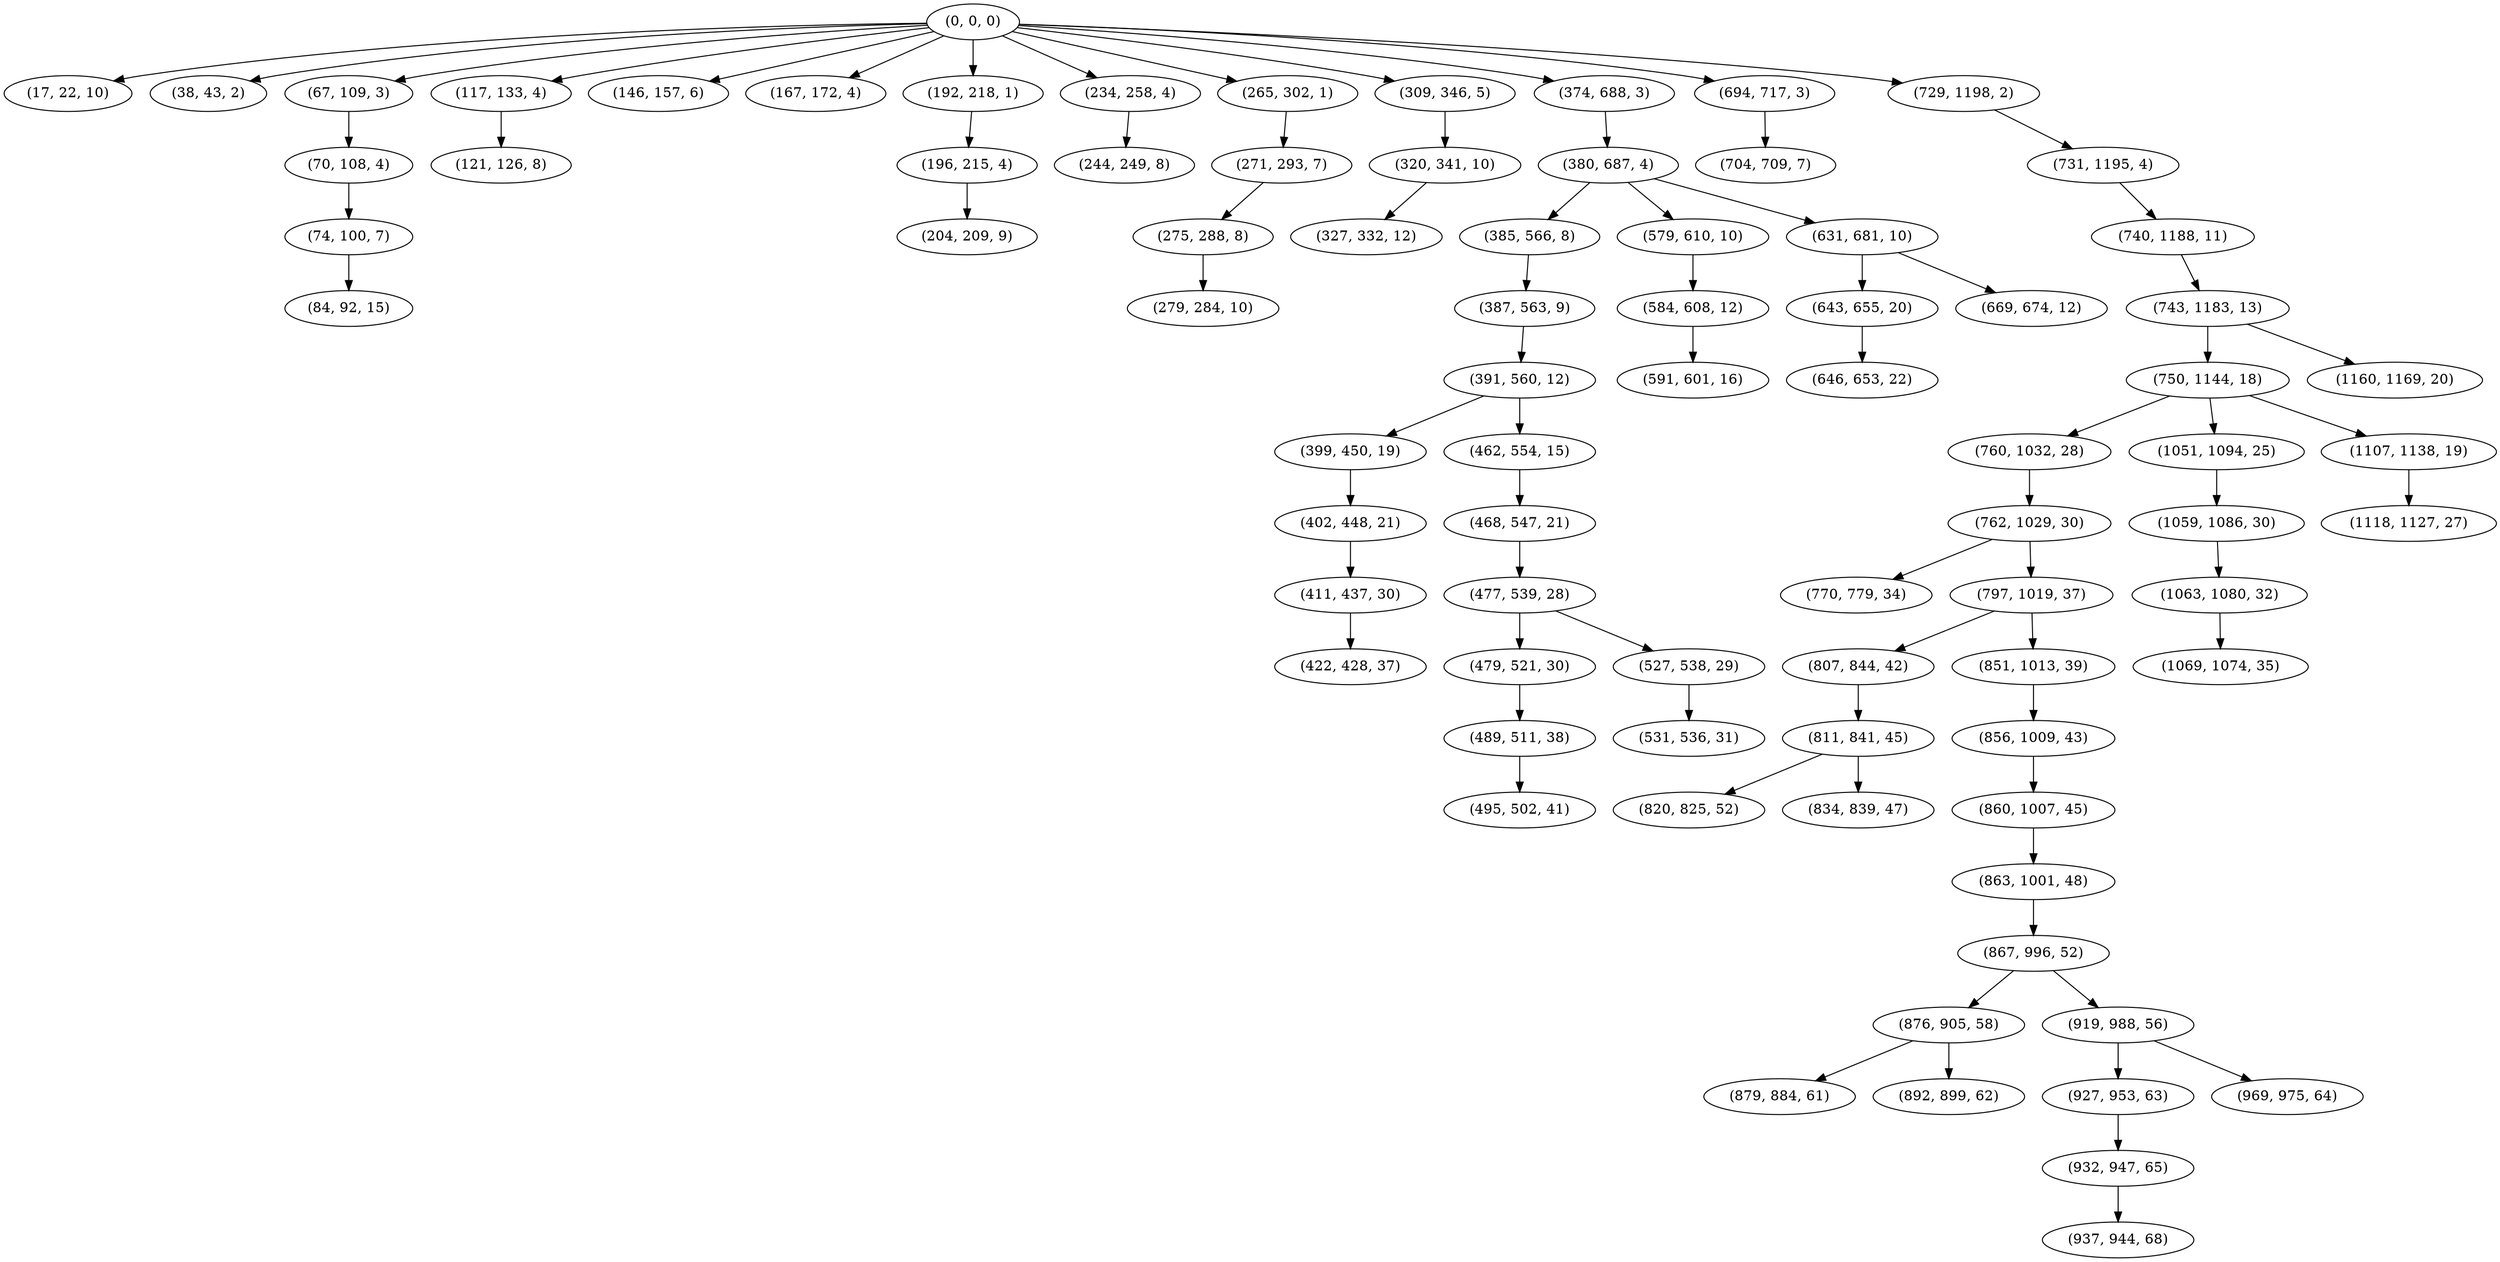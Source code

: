digraph tree {
    "(0, 0, 0)";
    "(17, 22, 10)";
    "(38, 43, 2)";
    "(67, 109, 3)";
    "(70, 108, 4)";
    "(74, 100, 7)";
    "(84, 92, 15)";
    "(117, 133, 4)";
    "(121, 126, 8)";
    "(146, 157, 6)";
    "(167, 172, 4)";
    "(192, 218, 1)";
    "(196, 215, 4)";
    "(204, 209, 9)";
    "(234, 258, 4)";
    "(244, 249, 8)";
    "(265, 302, 1)";
    "(271, 293, 7)";
    "(275, 288, 8)";
    "(279, 284, 10)";
    "(309, 346, 5)";
    "(320, 341, 10)";
    "(327, 332, 12)";
    "(374, 688, 3)";
    "(380, 687, 4)";
    "(385, 566, 8)";
    "(387, 563, 9)";
    "(391, 560, 12)";
    "(399, 450, 19)";
    "(402, 448, 21)";
    "(411, 437, 30)";
    "(422, 428, 37)";
    "(462, 554, 15)";
    "(468, 547, 21)";
    "(477, 539, 28)";
    "(479, 521, 30)";
    "(489, 511, 38)";
    "(495, 502, 41)";
    "(527, 538, 29)";
    "(531, 536, 31)";
    "(579, 610, 10)";
    "(584, 608, 12)";
    "(591, 601, 16)";
    "(631, 681, 10)";
    "(643, 655, 20)";
    "(646, 653, 22)";
    "(669, 674, 12)";
    "(694, 717, 3)";
    "(704, 709, 7)";
    "(729, 1198, 2)";
    "(731, 1195, 4)";
    "(740, 1188, 11)";
    "(743, 1183, 13)";
    "(750, 1144, 18)";
    "(760, 1032, 28)";
    "(762, 1029, 30)";
    "(770, 779, 34)";
    "(797, 1019, 37)";
    "(807, 844, 42)";
    "(811, 841, 45)";
    "(820, 825, 52)";
    "(834, 839, 47)";
    "(851, 1013, 39)";
    "(856, 1009, 43)";
    "(860, 1007, 45)";
    "(863, 1001, 48)";
    "(867, 996, 52)";
    "(876, 905, 58)";
    "(879, 884, 61)";
    "(892, 899, 62)";
    "(919, 988, 56)";
    "(927, 953, 63)";
    "(932, 947, 65)";
    "(937, 944, 68)";
    "(969, 975, 64)";
    "(1051, 1094, 25)";
    "(1059, 1086, 30)";
    "(1063, 1080, 32)";
    "(1069, 1074, 35)";
    "(1107, 1138, 19)";
    "(1118, 1127, 27)";
    "(1160, 1169, 20)";
    "(0, 0, 0)" -> "(17, 22, 10)";
    "(0, 0, 0)" -> "(38, 43, 2)";
    "(0, 0, 0)" -> "(67, 109, 3)";
    "(0, 0, 0)" -> "(117, 133, 4)";
    "(0, 0, 0)" -> "(146, 157, 6)";
    "(0, 0, 0)" -> "(167, 172, 4)";
    "(0, 0, 0)" -> "(192, 218, 1)";
    "(0, 0, 0)" -> "(234, 258, 4)";
    "(0, 0, 0)" -> "(265, 302, 1)";
    "(0, 0, 0)" -> "(309, 346, 5)";
    "(0, 0, 0)" -> "(374, 688, 3)";
    "(0, 0, 0)" -> "(694, 717, 3)";
    "(0, 0, 0)" -> "(729, 1198, 2)";
    "(67, 109, 3)" -> "(70, 108, 4)";
    "(70, 108, 4)" -> "(74, 100, 7)";
    "(74, 100, 7)" -> "(84, 92, 15)";
    "(117, 133, 4)" -> "(121, 126, 8)";
    "(192, 218, 1)" -> "(196, 215, 4)";
    "(196, 215, 4)" -> "(204, 209, 9)";
    "(234, 258, 4)" -> "(244, 249, 8)";
    "(265, 302, 1)" -> "(271, 293, 7)";
    "(271, 293, 7)" -> "(275, 288, 8)";
    "(275, 288, 8)" -> "(279, 284, 10)";
    "(309, 346, 5)" -> "(320, 341, 10)";
    "(320, 341, 10)" -> "(327, 332, 12)";
    "(374, 688, 3)" -> "(380, 687, 4)";
    "(380, 687, 4)" -> "(385, 566, 8)";
    "(380, 687, 4)" -> "(579, 610, 10)";
    "(380, 687, 4)" -> "(631, 681, 10)";
    "(385, 566, 8)" -> "(387, 563, 9)";
    "(387, 563, 9)" -> "(391, 560, 12)";
    "(391, 560, 12)" -> "(399, 450, 19)";
    "(391, 560, 12)" -> "(462, 554, 15)";
    "(399, 450, 19)" -> "(402, 448, 21)";
    "(402, 448, 21)" -> "(411, 437, 30)";
    "(411, 437, 30)" -> "(422, 428, 37)";
    "(462, 554, 15)" -> "(468, 547, 21)";
    "(468, 547, 21)" -> "(477, 539, 28)";
    "(477, 539, 28)" -> "(479, 521, 30)";
    "(477, 539, 28)" -> "(527, 538, 29)";
    "(479, 521, 30)" -> "(489, 511, 38)";
    "(489, 511, 38)" -> "(495, 502, 41)";
    "(527, 538, 29)" -> "(531, 536, 31)";
    "(579, 610, 10)" -> "(584, 608, 12)";
    "(584, 608, 12)" -> "(591, 601, 16)";
    "(631, 681, 10)" -> "(643, 655, 20)";
    "(631, 681, 10)" -> "(669, 674, 12)";
    "(643, 655, 20)" -> "(646, 653, 22)";
    "(694, 717, 3)" -> "(704, 709, 7)";
    "(729, 1198, 2)" -> "(731, 1195, 4)";
    "(731, 1195, 4)" -> "(740, 1188, 11)";
    "(740, 1188, 11)" -> "(743, 1183, 13)";
    "(743, 1183, 13)" -> "(750, 1144, 18)";
    "(743, 1183, 13)" -> "(1160, 1169, 20)";
    "(750, 1144, 18)" -> "(760, 1032, 28)";
    "(750, 1144, 18)" -> "(1051, 1094, 25)";
    "(750, 1144, 18)" -> "(1107, 1138, 19)";
    "(760, 1032, 28)" -> "(762, 1029, 30)";
    "(762, 1029, 30)" -> "(770, 779, 34)";
    "(762, 1029, 30)" -> "(797, 1019, 37)";
    "(797, 1019, 37)" -> "(807, 844, 42)";
    "(797, 1019, 37)" -> "(851, 1013, 39)";
    "(807, 844, 42)" -> "(811, 841, 45)";
    "(811, 841, 45)" -> "(820, 825, 52)";
    "(811, 841, 45)" -> "(834, 839, 47)";
    "(851, 1013, 39)" -> "(856, 1009, 43)";
    "(856, 1009, 43)" -> "(860, 1007, 45)";
    "(860, 1007, 45)" -> "(863, 1001, 48)";
    "(863, 1001, 48)" -> "(867, 996, 52)";
    "(867, 996, 52)" -> "(876, 905, 58)";
    "(867, 996, 52)" -> "(919, 988, 56)";
    "(876, 905, 58)" -> "(879, 884, 61)";
    "(876, 905, 58)" -> "(892, 899, 62)";
    "(919, 988, 56)" -> "(927, 953, 63)";
    "(919, 988, 56)" -> "(969, 975, 64)";
    "(927, 953, 63)" -> "(932, 947, 65)";
    "(932, 947, 65)" -> "(937, 944, 68)";
    "(1051, 1094, 25)" -> "(1059, 1086, 30)";
    "(1059, 1086, 30)" -> "(1063, 1080, 32)";
    "(1063, 1080, 32)" -> "(1069, 1074, 35)";
    "(1107, 1138, 19)" -> "(1118, 1127, 27)";
}
